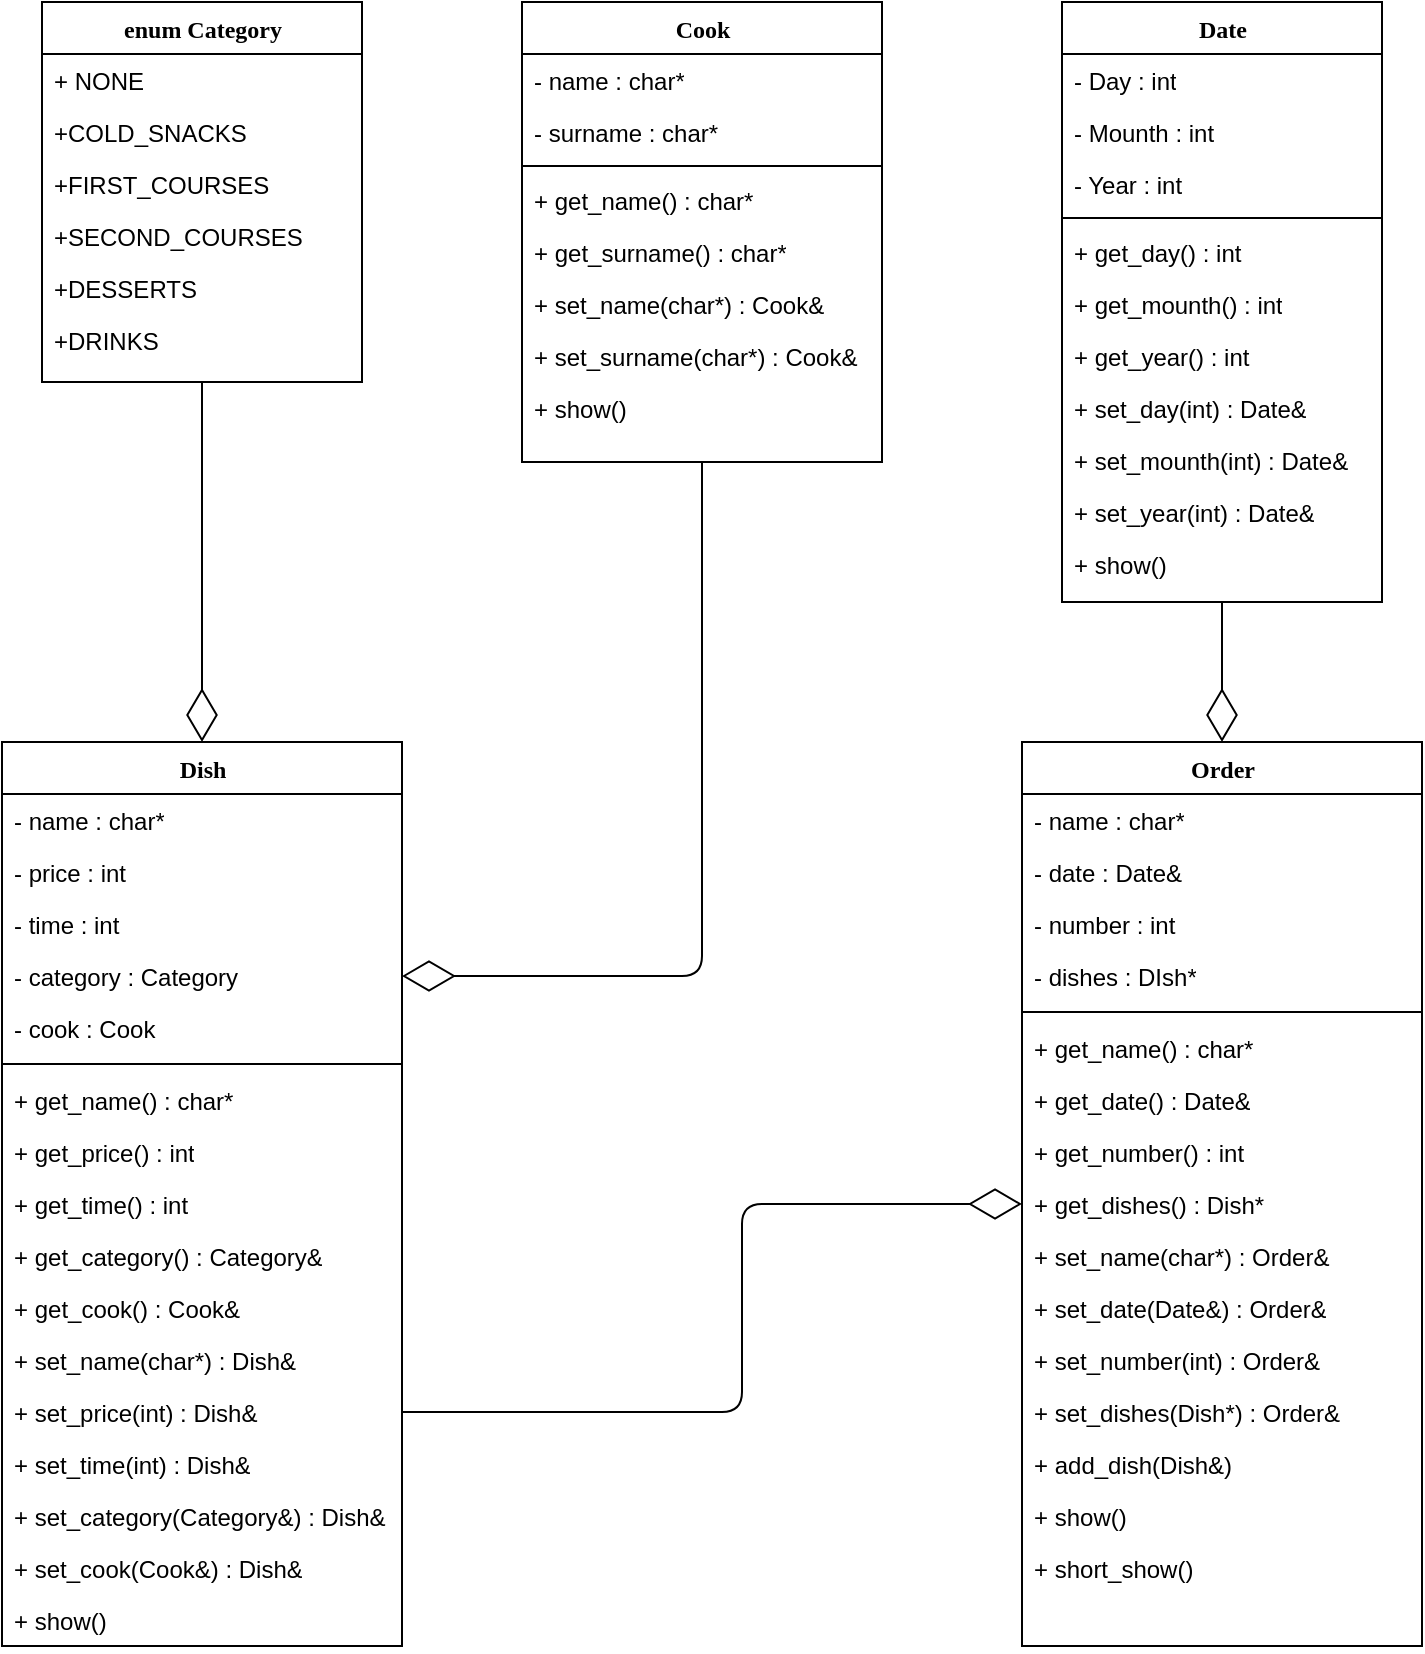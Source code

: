 <mxfile version="13.7.9" type="device"><diagram name="Page-1" id="9f46799a-70d6-7492-0946-bef42562c5a5"><mxGraphModel dx="1024" dy="592" grid="1" gridSize="10" guides="1" tooltips="1" connect="1" arrows="1" fold="1" page="1" pageScale="1" pageWidth="1100" pageHeight="850" background="#ffffff" math="0" shadow="0"><root><mxCell id="0"/><mxCell id="1" parent="0"/><mxCell id="cLwWIZ0dFvR1C2MFnLxe-27" value="Cook" style="swimlane;html=1;fontStyle=1;align=center;verticalAlign=top;childLayout=stackLayout;horizontal=1;startSize=26;horizontalStack=0;resizeParent=1;resizeLast=0;collapsible=1;marginBottom=0;swimlaneFillColor=#ffffff;rounded=0;shadow=0;comic=0;labelBackgroundColor=none;strokeWidth=1;fillColor=none;fontFamily=Verdana;fontSize=12" vertex="1" parent="1"><mxGeometry x="600" y="40" width="180" height="230" as="geometry"/></mxCell><mxCell id="cLwWIZ0dFvR1C2MFnLxe-28" value="- name : char*" style="text;html=1;strokeColor=none;fillColor=none;align=left;verticalAlign=top;spacingLeft=4;spacingRight=4;whiteSpace=wrap;overflow=hidden;rotatable=0;points=[[0,0.5],[1,0.5]];portConstraint=eastwest;" vertex="1" parent="cLwWIZ0dFvR1C2MFnLxe-27"><mxGeometry y="26" width="180" height="26" as="geometry"/></mxCell><mxCell id="cLwWIZ0dFvR1C2MFnLxe-29" value="- surname : char*" style="text;html=1;strokeColor=none;fillColor=none;align=left;verticalAlign=top;spacingLeft=4;spacingRight=4;whiteSpace=wrap;overflow=hidden;rotatable=0;points=[[0,0.5],[1,0.5]];portConstraint=eastwest;" vertex="1" parent="cLwWIZ0dFvR1C2MFnLxe-27"><mxGeometry y="52" width="180" height="26" as="geometry"/></mxCell><mxCell id="cLwWIZ0dFvR1C2MFnLxe-31" value="" style="line;html=1;strokeWidth=1;fillColor=none;align=left;verticalAlign=middle;spacingTop=-1;spacingLeft=3;spacingRight=3;rotatable=0;labelPosition=right;points=[];portConstraint=eastwest;" vertex="1" parent="cLwWIZ0dFvR1C2MFnLxe-27"><mxGeometry y="78" width="180" height="8" as="geometry"/></mxCell><mxCell id="cLwWIZ0dFvR1C2MFnLxe-32" value="+ get_name() : char*" style="text;html=1;strokeColor=none;fillColor=none;align=left;verticalAlign=top;spacingLeft=4;spacingRight=4;whiteSpace=wrap;overflow=hidden;rotatable=0;points=[[0,0.5],[1,0.5]];portConstraint=eastwest;" vertex="1" parent="cLwWIZ0dFvR1C2MFnLxe-27"><mxGeometry y="86" width="180" height="26" as="geometry"/></mxCell><mxCell id="cLwWIZ0dFvR1C2MFnLxe-33" value="+ get_surname() : char*" style="text;html=1;strokeColor=none;fillColor=none;align=left;verticalAlign=top;spacingLeft=4;spacingRight=4;whiteSpace=wrap;overflow=hidden;rotatable=0;points=[[0,0.5],[1,0.5]];portConstraint=eastwest;" vertex="1" parent="cLwWIZ0dFvR1C2MFnLxe-27"><mxGeometry y="112" width="180" height="26" as="geometry"/></mxCell><mxCell id="cLwWIZ0dFvR1C2MFnLxe-39" value="+ set_name(char*) : Cook&amp;amp;" style="text;html=1;strokeColor=none;fillColor=none;align=left;verticalAlign=top;spacingLeft=4;spacingRight=4;whiteSpace=wrap;overflow=hidden;rotatable=0;points=[[0,0.5],[1,0.5]];portConstraint=eastwest;" vertex="1" parent="cLwWIZ0dFvR1C2MFnLxe-27"><mxGeometry y="138" width="180" height="26" as="geometry"/></mxCell><mxCell id="cLwWIZ0dFvR1C2MFnLxe-40" value="+ set_surname(char*) : Cook&amp;amp;" style="text;html=1;strokeColor=none;fillColor=none;align=left;verticalAlign=top;spacingLeft=4;spacingRight=4;whiteSpace=wrap;overflow=hidden;rotatable=0;points=[[0,0.5],[1,0.5]];portConstraint=eastwest;" vertex="1" parent="cLwWIZ0dFvR1C2MFnLxe-27"><mxGeometry y="164" width="180" height="26" as="geometry"/></mxCell><mxCell id="cLwWIZ0dFvR1C2MFnLxe-38" value="+ show()" style="text;html=1;strokeColor=none;fillColor=none;align=left;verticalAlign=top;spacingLeft=4;spacingRight=4;whiteSpace=wrap;overflow=hidden;rotatable=0;points=[[0,0.5],[1,0.5]];portConstraint=eastwest;" vertex="1" parent="cLwWIZ0dFvR1C2MFnLxe-27"><mxGeometry y="190" width="180" height="26" as="geometry"/></mxCell><mxCell id="cLwWIZ0dFvR1C2MFnLxe-12" value="enum Category" style="swimlane;html=1;fontStyle=1;align=center;verticalAlign=top;childLayout=stackLayout;horizontal=1;startSize=26;horizontalStack=0;resizeParent=1;resizeLast=0;collapsible=1;marginBottom=0;swimlaneFillColor=#ffffff;rounded=0;shadow=0;comic=0;labelBackgroundColor=none;strokeWidth=1;fillColor=none;fontFamily=Verdana;fontSize=12" vertex="1" parent="1"><mxGeometry x="360" y="40" width="160" height="190" as="geometry"><mxRectangle x="360" y="28" width="60" height="26" as="alternateBounds"/></mxGeometry></mxCell><mxCell id="cLwWIZ0dFvR1C2MFnLxe-13" value="+ NONE" style="text;html=1;strokeColor=none;fillColor=none;align=left;verticalAlign=top;spacingLeft=4;spacingRight=4;whiteSpace=wrap;overflow=hidden;rotatable=0;points=[[0,0.5],[1,0.5]];portConstraint=eastwest;" vertex="1" parent="cLwWIZ0dFvR1C2MFnLxe-12"><mxGeometry y="26" width="160" height="26" as="geometry"/></mxCell><mxCell id="cLwWIZ0dFvR1C2MFnLxe-14" value="+COLD_SNACKS" style="text;html=1;strokeColor=none;fillColor=none;align=left;verticalAlign=top;spacingLeft=4;spacingRight=4;whiteSpace=wrap;overflow=hidden;rotatable=0;points=[[0,0.5],[1,0.5]];portConstraint=eastwest;" vertex="1" parent="cLwWIZ0dFvR1C2MFnLxe-12"><mxGeometry y="52" width="160" height="26" as="geometry"/></mxCell><mxCell id="cLwWIZ0dFvR1C2MFnLxe-15" value="+FIRST_COURSES" style="text;html=1;strokeColor=none;fillColor=none;align=left;verticalAlign=top;spacingLeft=4;spacingRight=4;whiteSpace=wrap;overflow=hidden;rotatable=0;points=[[0,0.5],[1,0.5]];portConstraint=eastwest;" vertex="1" parent="cLwWIZ0dFvR1C2MFnLxe-12"><mxGeometry y="78" width="160" height="26" as="geometry"/></mxCell><mxCell id="cLwWIZ0dFvR1C2MFnLxe-24" value="+SECOND_COURSES" style="text;html=1;strokeColor=none;fillColor=none;align=left;verticalAlign=top;spacingLeft=4;spacingRight=4;whiteSpace=wrap;overflow=hidden;rotatable=0;points=[[0,0.5],[1,0.5]];portConstraint=eastwest;" vertex="1" parent="cLwWIZ0dFvR1C2MFnLxe-12"><mxGeometry y="104" width="160" height="26" as="geometry"/></mxCell><mxCell id="cLwWIZ0dFvR1C2MFnLxe-25" value="+DESSERTS&lt;span style=&quot;color: rgba(0 , 0 , 0 , 0) ; font-family: monospace ; font-size: 0px&quot;&gt;%3CmxGraphModel%3E%3Croot%3E%3CmxCell%20id%3D%220%22%2F%3E%3CmxCell%20id%3D%221%22%20parent%3D%220%22%2F%3E%3CmxCell%20id%3D%222%22%20value%3D%22%2BFIRST_COURSES%22%20style%3D%22text%3Bhtml%3D1%3BstrokeColor%3Dnone%3BfillColor%3Dnone%3Balign%3Dleft%3BverticalAlign%3Dtop%3BspacingLeft%3D4%3BspacingRight%3D4%3BwhiteSpace%3Dwrap%3Boverflow%3Dhidden%3Brotatable%3D0%3Bpoints%3D%5B%5B0%2C0.5%5D%2C%5B1%2C0.5%5D%5D%3BportConstraint%3Deastwest%3B%22%20vertex%3D%221%22%20parent%3D%221%22%3E%3CmxGeometry%20x%3D%22360%22%20y%3D%22106%22%20width%3D%22160%22%20height%3D%2226%22%20as%3D%22geometry%22%2F%3E%3C%2FmxCell%3E%3C%2Froot%3E%3C%2FmxGraphModel%3E&lt;/span&gt;" style="text;html=1;strokeColor=none;fillColor=none;align=left;verticalAlign=top;spacingLeft=4;spacingRight=4;whiteSpace=wrap;overflow=hidden;rotatable=0;points=[[0,0.5],[1,0.5]];portConstraint=eastwest;" vertex="1" parent="cLwWIZ0dFvR1C2MFnLxe-12"><mxGeometry y="130" width="160" height="26" as="geometry"/></mxCell><mxCell id="cLwWIZ0dFvR1C2MFnLxe-26" value="+DRINKS" style="text;html=1;strokeColor=none;fillColor=none;align=left;verticalAlign=top;spacingLeft=4;spacingRight=4;whiteSpace=wrap;overflow=hidden;rotatable=0;points=[[0,0.5],[1,0.5]];portConstraint=eastwest;" vertex="1" parent="cLwWIZ0dFvR1C2MFnLxe-12"><mxGeometry y="156" width="160" height="26" as="geometry"/></mxCell><mxCell id="cLwWIZ0dFvR1C2MFnLxe-68" value="" style="endArrow=diamondThin;endFill=0;endSize=24;html=1;exitX=0.5;exitY=1;exitDx=0;exitDy=0;entryX=0.5;entryY=0;entryDx=0;entryDy=0;" edge="1" parent="1" source="cLwWIZ0dFvR1C2MFnLxe-12" target="cLwWIZ0dFvR1C2MFnLxe-41"><mxGeometry width="160" relative="1" as="geometry"><mxPoint x="500" y="240" as="sourcePoint"/><mxPoint x="470" y="470" as="targetPoint"/><Array as="points"/></mxGeometry></mxCell><mxCell id="cLwWIZ0dFvR1C2MFnLxe-41" value="Dish" style="swimlane;html=1;fontStyle=1;align=center;verticalAlign=top;childLayout=stackLayout;horizontal=1;startSize=26;horizontalStack=0;resizeParent=1;resizeLast=0;collapsible=1;marginBottom=0;swimlaneFillColor=#ffffff;rounded=0;shadow=0;comic=0;labelBackgroundColor=none;strokeWidth=1;fillColor=none;fontFamily=Verdana;fontSize=12" vertex="1" parent="1"><mxGeometry x="340" y="410" width="200" height="452" as="geometry"><mxRectangle x="600" y="320" width="60" height="26" as="alternateBounds"/></mxGeometry></mxCell><mxCell id="cLwWIZ0dFvR1C2MFnLxe-42" value="- name : char*" style="text;html=1;strokeColor=none;fillColor=none;align=left;verticalAlign=top;spacingLeft=4;spacingRight=4;whiteSpace=wrap;overflow=hidden;rotatable=0;points=[[0,0.5],[1,0.5]];portConstraint=eastwest;" vertex="1" parent="cLwWIZ0dFvR1C2MFnLxe-41"><mxGeometry y="26" width="200" height="26" as="geometry"/></mxCell><mxCell id="cLwWIZ0dFvR1C2MFnLxe-43" value="- price : int" style="text;html=1;strokeColor=none;fillColor=none;align=left;verticalAlign=top;spacingLeft=4;spacingRight=4;whiteSpace=wrap;overflow=hidden;rotatable=0;points=[[0,0.5],[1,0.5]];portConstraint=eastwest;" vertex="1" parent="cLwWIZ0dFvR1C2MFnLxe-41"><mxGeometry y="52" width="200" height="26" as="geometry"/></mxCell><mxCell id="cLwWIZ0dFvR1C2MFnLxe-44" value="- time : int" style="text;html=1;strokeColor=none;fillColor=none;align=left;verticalAlign=top;spacingLeft=4;spacingRight=4;whiteSpace=wrap;overflow=hidden;rotatable=0;points=[[0,0.5],[1,0.5]];portConstraint=eastwest;" vertex="1" parent="cLwWIZ0dFvR1C2MFnLxe-41"><mxGeometry y="78" width="200" height="26" as="geometry"/></mxCell><mxCell id="cLwWIZ0dFvR1C2MFnLxe-59" value="- category : Category" style="text;html=1;strokeColor=none;fillColor=none;align=left;verticalAlign=top;spacingLeft=4;spacingRight=4;whiteSpace=wrap;overflow=hidden;rotatable=0;points=[[0,0.5],[1,0.5]];portConstraint=eastwest;" vertex="1" parent="cLwWIZ0dFvR1C2MFnLxe-41"><mxGeometry y="104" width="200" height="26" as="geometry"/></mxCell><mxCell id="cLwWIZ0dFvR1C2MFnLxe-58" value="- cook : Cook" style="text;html=1;strokeColor=none;fillColor=none;align=left;verticalAlign=top;spacingLeft=4;spacingRight=4;whiteSpace=wrap;overflow=hidden;rotatable=0;points=[[0,0.5],[1,0.5]];portConstraint=eastwest;" vertex="1" parent="cLwWIZ0dFvR1C2MFnLxe-41"><mxGeometry y="130" width="200" height="26" as="geometry"/></mxCell><mxCell id="cLwWIZ0dFvR1C2MFnLxe-45" value="" style="line;html=1;strokeWidth=1;fillColor=none;align=left;verticalAlign=middle;spacingTop=-1;spacingLeft=3;spacingRight=3;rotatable=0;labelPosition=right;points=[];portConstraint=eastwest;" vertex="1" parent="cLwWIZ0dFvR1C2MFnLxe-41"><mxGeometry y="156" width="200" height="10" as="geometry"/></mxCell><mxCell id="cLwWIZ0dFvR1C2MFnLxe-46" value="+ get_name() : char*" style="text;html=1;strokeColor=none;fillColor=none;align=left;verticalAlign=top;spacingLeft=4;spacingRight=4;whiteSpace=wrap;overflow=hidden;rotatable=0;points=[[0,0.5],[1,0.5]];portConstraint=eastwest;" vertex="1" parent="cLwWIZ0dFvR1C2MFnLxe-41"><mxGeometry y="166" width="200" height="26" as="geometry"/></mxCell><mxCell id="cLwWIZ0dFvR1C2MFnLxe-47" value="+ get_price() : int" style="text;html=1;strokeColor=none;fillColor=none;align=left;verticalAlign=top;spacingLeft=4;spacingRight=4;whiteSpace=wrap;overflow=hidden;rotatable=0;points=[[0,0.5],[1,0.5]];portConstraint=eastwest;" vertex="1" parent="cLwWIZ0dFvR1C2MFnLxe-41"><mxGeometry y="192" width="200" height="26" as="geometry"/></mxCell><mxCell id="cLwWIZ0dFvR1C2MFnLxe-48" value="+ get_time() : int" style="text;html=1;strokeColor=none;fillColor=none;align=left;verticalAlign=top;spacingLeft=4;spacingRight=4;whiteSpace=wrap;overflow=hidden;rotatable=0;points=[[0,0.5],[1,0.5]];portConstraint=eastwest;" vertex="1" parent="cLwWIZ0dFvR1C2MFnLxe-41"><mxGeometry y="218" width="200" height="26" as="geometry"/></mxCell><mxCell id="cLwWIZ0dFvR1C2MFnLxe-60" value="+ get_category() : Category&amp;amp;" style="text;html=1;strokeColor=none;fillColor=none;align=left;verticalAlign=top;spacingLeft=4;spacingRight=4;whiteSpace=wrap;overflow=hidden;rotatable=0;points=[[0,0.5],[1,0.5]];portConstraint=eastwest;" vertex="1" parent="cLwWIZ0dFvR1C2MFnLxe-41"><mxGeometry y="244" width="200" height="26" as="geometry"/></mxCell><mxCell id="cLwWIZ0dFvR1C2MFnLxe-61" value="+ get_cook() : Cook&amp;amp;" style="text;html=1;strokeColor=none;fillColor=none;align=left;verticalAlign=top;spacingLeft=4;spacingRight=4;whiteSpace=wrap;overflow=hidden;rotatable=0;points=[[0,0.5],[1,0.5]];portConstraint=eastwest;" vertex="1" parent="cLwWIZ0dFvR1C2MFnLxe-41"><mxGeometry y="270" width="200" height="26" as="geometry"/></mxCell><mxCell id="cLwWIZ0dFvR1C2MFnLxe-62" value="+ set_name(char*) : Dish&amp;amp;" style="text;html=1;strokeColor=none;fillColor=none;align=left;verticalAlign=top;spacingLeft=4;spacingRight=4;whiteSpace=wrap;overflow=hidden;rotatable=0;points=[[0,0.5],[1,0.5]];portConstraint=eastwest;" vertex="1" parent="cLwWIZ0dFvR1C2MFnLxe-41"><mxGeometry y="296" width="200" height="26" as="geometry"/></mxCell><mxCell id="cLwWIZ0dFvR1C2MFnLxe-63" value="+ set_price(int) : Dish&amp;amp;" style="text;html=1;strokeColor=none;fillColor=none;align=left;verticalAlign=top;spacingLeft=4;spacingRight=4;whiteSpace=wrap;overflow=hidden;rotatable=0;points=[[0,0.5],[1,0.5]];portConstraint=eastwest;" vertex="1" parent="cLwWIZ0dFvR1C2MFnLxe-41"><mxGeometry y="322" width="200" height="26" as="geometry"/></mxCell><mxCell id="cLwWIZ0dFvR1C2MFnLxe-64" value="+ set_time(int) : Dish&amp;amp;" style="text;html=1;strokeColor=none;fillColor=none;align=left;verticalAlign=top;spacingLeft=4;spacingRight=4;whiteSpace=wrap;overflow=hidden;rotatable=0;points=[[0,0.5],[1,0.5]];portConstraint=eastwest;" vertex="1" parent="cLwWIZ0dFvR1C2MFnLxe-41"><mxGeometry y="348" width="200" height="26" as="geometry"/></mxCell><mxCell id="cLwWIZ0dFvR1C2MFnLxe-65" value="+ set_category(Category&amp;amp;) : Dish&amp;amp;" style="text;html=1;strokeColor=none;fillColor=none;align=left;verticalAlign=top;spacingLeft=4;spacingRight=4;whiteSpace=wrap;overflow=hidden;rotatable=0;points=[[0,0.5],[1,0.5]];portConstraint=eastwest;" vertex="1" parent="cLwWIZ0dFvR1C2MFnLxe-41"><mxGeometry y="374" width="200" height="26" as="geometry"/></mxCell><mxCell id="cLwWIZ0dFvR1C2MFnLxe-66" value="+ set_cook(Cook&amp;amp;) : Dish&amp;amp;" style="text;html=1;strokeColor=none;fillColor=none;align=left;verticalAlign=top;spacingLeft=4;spacingRight=4;whiteSpace=wrap;overflow=hidden;rotatable=0;points=[[0,0.5],[1,0.5]];portConstraint=eastwest;" vertex="1" parent="cLwWIZ0dFvR1C2MFnLxe-41"><mxGeometry y="400" width="200" height="26" as="geometry"/></mxCell><mxCell id="cLwWIZ0dFvR1C2MFnLxe-52" value="+ show()" style="text;html=1;strokeColor=none;fillColor=none;align=left;verticalAlign=top;spacingLeft=4;spacingRight=4;whiteSpace=wrap;overflow=hidden;rotatable=0;points=[[0,0.5],[1,0.5]];portConstraint=eastwest;" vertex="1" parent="cLwWIZ0dFvR1C2MFnLxe-41"><mxGeometry y="426" width="200" height="26" as="geometry"/></mxCell><mxCell id="cLwWIZ0dFvR1C2MFnLxe-71" value="" style="endArrow=diamondThin;endFill=0;endSize=24;html=1;exitX=0.5;exitY=1;exitDx=0;exitDy=0;entryX=1;entryY=0.5;entryDx=0;entryDy=0;" edge="1" parent="1" source="cLwWIZ0dFvR1C2MFnLxe-27" target="cLwWIZ0dFvR1C2MFnLxe-59"><mxGeometry width="160" relative="1" as="geometry"><mxPoint x="500" y="550" as="sourcePoint"/><mxPoint x="660" y="550" as="targetPoint"/><Array as="points"><mxPoint x="690" y="527"/></Array></mxGeometry></mxCell><mxCell id="78961159f06e98e8-17" value="Date" style="swimlane;html=1;fontStyle=1;align=center;verticalAlign=top;childLayout=stackLayout;horizontal=1;startSize=26;horizontalStack=0;resizeParent=1;resizeLast=0;collapsible=1;marginBottom=0;swimlaneFillColor=#ffffff;rounded=0;shadow=0;comic=0;labelBackgroundColor=none;strokeWidth=1;fillColor=none;fontFamily=Verdana;fontSize=12" parent="1" vertex="1"><mxGeometry x="870" y="40" width="160" height="300" as="geometry"/></mxCell><mxCell id="78961159f06e98e8-21" value="- Day : int" style="text;html=1;strokeColor=none;fillColor=none;align=left;verticalAlign=top;spacingLeft=4;spacingRight=4;whiteSpace=wrap;overflow=hidden;rotatable=0;points=[[0,0.5],[1,0.5]];portConstraint=eastwest;" parent="78961159f06e98e8-17" vertex="1"><mxGeometry y="26" width="160" height="26" as="geometry"/></mxCell><mxCell id="78961159f06e98e8-23" value="- Mounth : int" style="text;html=1;strokeColor=none;fillColor=none;align=left;verticalAlign=top;spacingLeft=4;spacingRight=4;whiteSpace=wrap;overflow=hidden;rotatable=0;points=[[0,0.5],[1,0.5]];portConstraint=eastwest;" parent="78961159f06e98e8-17" vertex="1"><mxGeometry y="52" width="160" height="26" as="geometry"/></mxCell><mxCell id="78961159f06e98e8-25" value="- Year : int" style="text;html=1;strokeColor=none;fillColor=none;align=left;verticalAlign=top;spacingLeft=4;spacingRight=4;whiteSpace=wrap;overflow=hidden;rotatable=0;points=[[0,0.5],[1,0.5]];portConstraint=eastwest;" parent="78961159f06e98e8-17" vertex="1"><mxGeometry y="78" width="160" height="26" as="geometry"/></mxCell><mxCell id="78961159f06e98e8-19" value="" style="line;html=1;strokeWidth=1;fillColor=none;align=left;verticalAlign=middle;spacingTop=-1;spacingLeft=3;spacingRight=3;rotatable=0;labelPosition=right;points=[];portConstraint=eastwest;" parent="78961159f06e98e8-17" vertex="1"><mxGeometry y="104" width="160" height="8" as="geometry"/></mxCell><mxCell id="78961159f06e98e8-20" value="+ get_day() : int" style="text;html=1;strokeColor=none;fillColor=none;align=left;verticalAlign=top;spacingLeft=4;spacingRight=4;whiteSpace=wrap;overflow=hidden;rotatable=0;points=[[0,0.5],[1,0.5]];portConstraint=eastwest;" parent="78961159f06e98e8-17" vertex="1"><mxGeometry y="112" width="160" height="26" as="geometry"/></mxCell><mxCell id="78961159f06e98e8-27" value="+ get_mounth() : int" style="text;html=1;strokeColor=none;fillColor=none;align=left;verticalAlign=top;spacingLeft=4;spacingRight=4;whiteSpace=wrap;overflow=hidden;rotatable=0;points=[[0,0.5],[1,0.5]];portConstraint=eastwest;" parent="78961159f06e98e8-17" vertex="1"><mxGeometry y="138" width="160" height="26" as="geometry"/></mxCell><mxCell id="cLwWIZ0dFvR1C2MFnLxe-2" value="+ get_year() : int" style="text;html=1;strokeColor=none;fillColor=none;align=left;verticalAlign=top;spacingLeft=4;spacingRight=4;whiteSpace=wrap;overflow=hidden;rotatable=0;points=[[0,0.5],[1,0.5]];portConstraint=eastwest;" vertex="1" parent="78961159f06e98e8-17"><mxGeometry y="164" width="160" height="26" as="geometry"/></mxCell><mxCell id="cLwWIZ0dFvR1C2MFnLxe-8" value="+ set_day(int) : Date&amp;amp;" style="text;html=1;strokeColor=none;fillColor=none;align=left;verticalAlign=top;spacingLeft=4;spacingRight=4;whiteSpace=wrap;overflow=hidden;rotatable=0;points=[[0,0.5],[1,0.5]];portConstraint=eastwest;" vertex="1" parent="78961159f06e98e8-17"><mxGeometry y="190" width="160" height="26" as="geometry"/></mxCell><mxCell id="cLwWIZ0dFvR1C2MFnLxe-9" value="+ set_mounth(int) : Date&amp;amp;" style="text;html=1;strokeColor=none;fillColor=none;align=left;verticalAlign=top;spacingLeft=4;spacingRight=4;whiteSpace=wrap;overflow=hidden;rotatable=0;points=[[0,0.5],[1,0.5]];portConstraint=eastwest;" vertex="1" parent="78961159f06e98e8-17"><mxGeometry y="216" width="160" height="26" as="geometry"/></mxCell><mxCell id="cLwWIZ0dFvR1C2MFnLxe-10" value="+ set_year(int) : Date&amp;amp;" style="text;html=1;strokeColor=none;fillColor=none;align=left;verticalAlign=top;spacingLeft=4;spacingRight=4;whiteSpace=wrap;overflow=hidden;rotatable=0;points=[[0,0.5],[1,0.5]];portConstraint=eastwest;" vertex="1" parent="78961159f06e98e8-17"><mxGeometry y="242" width="160" height="26" as="geometry"/></mxCell><mxCell id="cLwWIZ0dFvR1C2MFnLxe-11" value="+ show()" style="text;html=1;strokeColor=none;fillColor=none;align=left;verticalAlign=top;spacingLeft=4;spacingRight=4;whiteSpace=wrap;overflow=hidden;rotatable=0;points=[[0,0.5],[1,0.5]];portConstraint=eastwest;" vertex="1" parent="78961159f06e98e8-17"><mxGeometry y="268" width="160" height="22" as="geometry"/></mxCell><mxCell id="cLwWIZ0dFvR1C2MFnLxe-72" value="Order" style="swimlane;html=1;fontStyle=1;align=center;verticalAlign=top;childLayout=stackLayout;horizontal=1;startSize=26;horizontalStack=0;resizeParent=1;resizeLast=0;collapsible=1;marginBottom=0;swimlaneFillColor=#ffffff;rounded=0;shadow=0;comic=0;labelBackgroundColor=none;strokeWidth=1;fillColor=none;fontFamily=Verdana;fontSize=12" vertex="1" parent="1"><mxGeometry x="850" y="410" width="200" height="452" as="geometry"><mxRectangle x="600" y="320" width="60" height="26" as="alternateBounds"/></mxGeometry></mxCell><mxCell id="cLwWIZ0dFvR1C2MFnLxe-73" value="- name : char*" style="text;html=1;strokeColor=none;fillColor=none;align=left;verticalAlign=top;spacingLeft=4;spacingRight=4;whiteSpace=wrap;overflow=hidden;rotatable=0;points=[[0,0.5],[1,0.5]];portConstraint=eastwest;" vertex="1" parent="cLwWIZ0dFvR1C2MFnLxe-72"><mxGeometry y="26" width="200" height="26" as="geometry"/></mxCell><mxCell id="cLwWIZ0dFvR1C2MFnLxe-74" value="- date : Date&amp;amp;" style="text;html=1;strokeColor=none;fillColor=none;align=left;verticalAlign=top;spacingLeft=4;spacingRight=4;whiteSpace=wrap;overflow=hidden;rotatable=0;points=[[0,0.5],[1,0.5]];portConstraint=eastwest;" vertex="1" parent="cLwWIZ0dFvR1C2MFnLxe-72"><mxGeometry y="52" width="200" height="26" as="geometry"/></mxCell><mxCell id="cLwWIZ0dFvR1C2MFnLxe-75" value="- number : int" style="text;html=1;strokeColor=none;fillColor=none;align=left;verticalAlign=top;spacingLeft=4;spacingRight=4;whiteSpace=wrap;overflow=hidden;rotatable=0;points=[[0,0.5],[1,0.5]];portConstraint=eastwest;" vertex="1" parent="cLwWIZ0dFvR1C2MFnLxe-72"><mxGeometry y="78" width="200" height="26" as="geometry"/></mxCell><mxCell id="cLwWIZ0dFvR1C2MFnLxe-76" value="- dishes : DIsh*" style="text;html=1;strokeColor=none;fillColor=none;align=left;verticalAlign=top;spacingLeft=4;spacingRight=4;whiteSpace=wrap;overflow=hidden;rotatable=0;points=[[0,0.5],[1,0.5]];portConstraint=eastwest;" vertex="1" parent="cLwWIZ0dFvR1C2MFnLxe-72"><mxGeometry y="104" width="200" height="26" as="geometry"/></mxCell><mxCell id="cLwWIZ0dFvR1C2MFnLxe-78" value="" style="line;html=1;strokeWidth=1;fillColor=none;align=left;verticalAlign=middle;spacingTop=-1;spacingLeft=3;spacingRight=3;rotatable=0;labelPosition=right;points=[];portConstraint=eastwest;" vertex="1" parent="cLwWIZ0dFvR1C2MFnLxe-72"><mxGeometry y="130" width="200" height="10" as="geometry"/></mxCell><mxCell id="cLwWIZ0dFvR1C2MFnLxe-79" value="+ get_name() : char*" style="text;html=1;strokeColor=none;fillColor=none;align=left;verticalAlign=top;spacingLeft=4;spacingRight=4;whiteSpace=wrap;overflow=hidden;rotatable=0;points=[[0,0.5],[1,0.5]];portConstraint=eastwest;" vertex="1" parent="cLwWIZ0dFvR1C2MFnLxe-72"><mxGeometry y="140" width="200" height="26" as="geometry"/></mxCell><mxCell id="cLwWIZ0dFvR1C2MFnLxe-80" value="+ get_date() : Date&amp;amp;" style="text;html=1;strokeColor=none;fillColor=none;align=left;verticalAlign=top;spacingLeft=4;spacingRight=4;whiteSpace=wrap;overflow=hidden;rotatable=0;points=[[0,0.5],[1,0.5]];portConstraint=eastwest;" vertex="1" parent="cLwWIZ0dFvR1C2MFnLxe-72"><mxGeometry y="166" width="200" height="26" as="geometry"/></mxCell><mxCell id="cLwWIZ0dFvR1C2MFnLxe-81" value="+ get_number() : int" style="text;html=1;strokeColor=none;fillColor=none;align=left;verticalAlign=top;spacingLeft=4;spacingRight=4;whiteSpace=wrap;overflow=hidden;rotatable=0;points=[[0,0.5],[1,0.5]];portConstraint=eastwest;" vertex="1" parent="cLwWIZ0dFvR1C2MFnLxe-72"><mxGeometry y="192" width="200" height="26" as="geometry"/></mxCell><mxCell id="cLwWIZ0dFvR1C2MFnLxe-82" value="+ get_dishes() : Dish*" style="text;html=1;strokeColor=none;fillColor=none;align=left;verticalAlign=top;spacingLeft=4;spacingRight=4;whiteSpace=wrap;overflow=hidden;rotatable=0;points=[[0,0.5],[1,0.5]];portConstraint=eastwest;" vertex="1" parent="cLwWIZ0dFvR1C2MFnLxe-72"><mxGeometry y="218" width="200" height="26" as="geometry"/></mxCell><mxCell id="cLwWIZ0dFvR1C2MFnLxe-92" value="+ set_name(char*) : Order&amp;amp;" style="text;html=1;strokeColor=none;fillColor=none;align=left;verticalAlign=top;spacingLeft=4;spacingRight=4;whiteSpace=wrap;overflow=hidden;rotatable=0;points=[[0,0.5],[1,0.5]];portConstraint=eastwest;" vertex="1" parent="cLwWIZ0dFvR1C2MFnLxe-72"><mxGeometry y="244" width="200" height="26" as="geometry"/></mxCell><mxCell id="cLwWIZ0dFvR1C2MFnLxe-93" value="+ set_date(Date&amp;amp;) : Order&amp;amp;" style="text;html=1;strokeColor=none;fillColor=none;align=left;verticalAlign=top;spacingLeft=4;spacingRight=4;whiteSpace=wrap;overflow=hidden;rotatable=0;points=[[0,0.5],[1,0.5]];portConstraint=eastwest;" vertex="1" parent="cLwWIZ0dFvR1C2MFnLxe-72"><mxGeometry y="270" width="200" height="26" as="geometry"/></mxCell><mxCell id="cLwWIZ0dFvR1C2MFnLxe-94" value="+ set_number(int) : Order&amp;amp;" style="text;html=1;strokeColor=none;fillColor=none;align=left;verticalAlign=top;spacingLeft=4;spacingRight=4;whiteSpace=wrap;overflow=hidden;rotatable=0;points=[[0,0.5],[1,0.5]];portConstraint=eastwest;" vertex="1" parent="cLwWIZ0dFvR1C2MFnLxe-72"><mxGeometry y="296" width="200" height="26" as="geometry"/></mxCell><mxCell id="cLwWIZ0dFvR1C2MFnLxe-95" value="+ set_dishes(Dish*) : Order&amp;amp;" style="text;html=1;strokeColor=none;fillColor=none;align=left;verticalAlign=top;spacingLeft=4;spacingRight=4;whiteSpace=wrap;overflow=hidden;rotatable=0;points=[[0,0.5],[1,0.5]];portConstraint=eastwest;" vertex="1" parent="cLwWIZ0dFvR1C2MFnLxe-72"><mxGeometry y="322" width="200" height="26" as="geometry"/></mxCell><mxCell id="cLwWIZ0dFvR1C2MFnLxe-89" value="+ add_dish(Dish&amp;amp;)" style="text;html=1;strokeColor=none;fillColor=none;align=left;verticalAlign=top;spacingLeft=4;spacingRight=4;whiteSpace=wrap;overflow=hidden;rotatable=0;points=[[0,0.5],[1,0.5]];portConstraint=eastwest;" vertex="1" parent="cLwWIZ0dFvR1C2MFnLxe-72"><mxGeometry y="348" width="200" height="26" as="geometry"/></mxCell><mxCell id="cLwWIZ0dFvR1C2MFnLxe-96" value="+ show()" style="text;html=1;strokeColor=none;fillColor=none;align=left;verticalAlign=top;spacingLeft=4;spacingRight=4;whiteSpace=wrap;overflow=hidden;rotatable=0;points=[[0,0.5],[1,0.5]];portConstraint=eastwest;" vertex="1" parent="cLwWIZ0dFvR1C2MFnLxe-72"><mxGeometry y="374" width="200" height="26" as="geometry"/></mxCell><mxCell id="cLwWIZ0dFvR1C2MFnLxe-97" value="+ short_show()" style="text;html=1;strokeColor=none;fillColor=none;align=left;verticalAlign=top;spacingLeft=4;spacingRight=4;whiteSpace=wrap;overflow=hidden;rotatable=0;points=[[0,0.5],[1,0.5]];portConstraint=eastwest;" vertex="1" parent="cLwWIZ0dFvR1C2MFnLxe-72"><mxGeometry y="400" width="200" height="26" as="geometry"/></mxCell><mxCell id="cLwWIZ0dFvR1C2MFnLxe-98" value="" style="endArrow=diamondThin;endFill=0;endSize=24;html=1;exitX=1;exitY=0.5;exitDx=0;exitDy=0;entryX=0;entryY=0.5;entryDx=0;entryDy=0;" edge="1" parent="1" source="cLwWIZ0dFvR1C2MFnLxe-63" target="cLwWIZ0dFvR1C2MFnLxe-82"><mxGeometry width="160" relative="1" as="geometry"><mxPoint x="730" y="570" as="sourcePoint"/><mxPoint x="890" y="570" as="targetPoint"/><Array as="points"><mxPoint x="710" y="745"/><mxPoint x="710" y="641"/></Array></mxGeometry></mxCell><mxCell id="cLwWIZ0dFvR1C2MFnLxe-99" value="" style="endArrow=diamondThin;endFill=0;endSize=24;html=1;exitX=0.5;exitY=1;exitDx=0;exitDy=0;entryX=0.5;entryY=0;entryDx=0;entryDy=0;" edge="1" parent="1" source="78961159f06e98e8-17" target="cLwWIZ0dFvR1C2MFnLxe-72"><mxGeometry width="160" relative="1" as="geometry"><mxPoint x="730" y="400" as="sourcePoint"/><mxPoint x="890" y="400" as="targetPoint"/></mxGeometry></mxCell></root></mxGraphModel></diagram></mxfile>